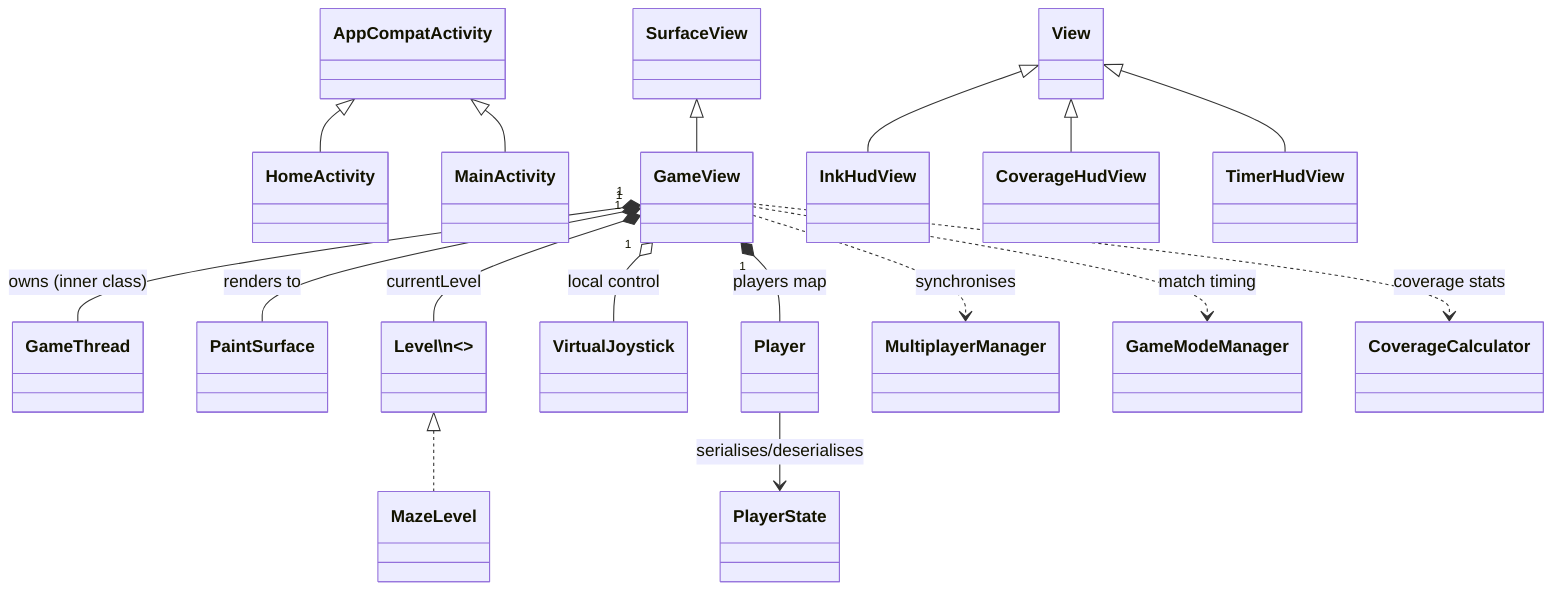 classDiagram
%% ─── Android framework roots ─────────────────────────────────────────────
class AppCompatActivity
class SurfaceView
class View

%% ─── Activities ──────────────────────────────────────────────────────────
AppCompatActivity <|-- HomeActivity
AppCompatActivity <|-- MainActivity

%% ─── Core game view & loop ───────────────────────────────────────────────
SurfaceView      <|-- GameView
GameView "1" *-- GameThread          : owns (inner class)
GameView "1" *-- PaintSurface        : renders to
GameView "1" *-- Level               : currentLevel
GameView "1" o-- VirtualJoystick     : local control
GameView "1" *-- Player              : players map
GameView  ..>  MultiplayerManager    : synchronises
GameView  ..>  GameModeManager       : match timing
GameView  ..>  CoverageCalculator    : coverage stats

%% ─── Level abstraction ───────────────────────────────────────────────────

class Level["Level\n<<interface>>"]
Level <|.. MazeLevel

%% ─── Player state sync ───────────────────────────────────────────────────
Player --> PlayerState               : serialises/deserialises

%% ─── HUD overlays ────────────────────────────────────────────────────────
View <|-- InkHudView
View <|-- CoverageHudView
View <|-- TimerHudView

%% ─── Utility & managers ──────────────────────────────────────────────────
class MultiplayerManager
class GameModeManager
class CoverageCalculator
class PaintSurface
class VirtualJoystick